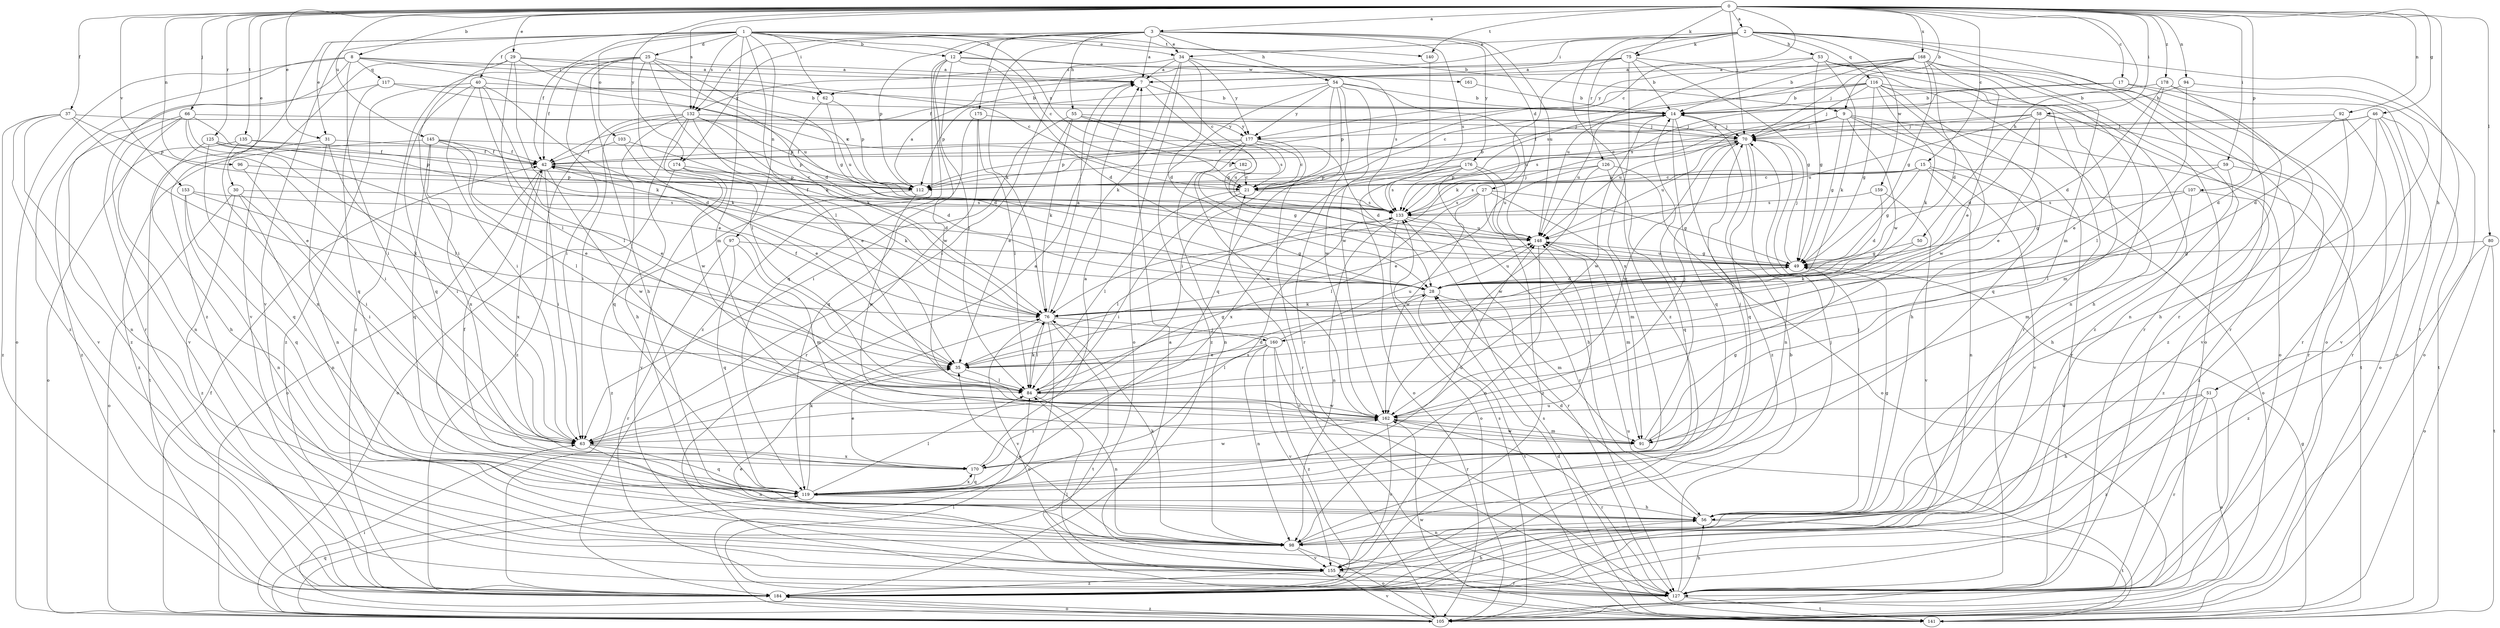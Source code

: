 strict digraph  {
0;
1;
2;
3;
7;
8;
9;
12;
14;
15;
17;
21;
25;
27;
28;
29;
30;
31;
34;
35;
37;
40;
42;
46;
49;
50;
51;
53;
54;
55;
56;
58;
59;
62;
63;
66;
70;
75;
76;
80;
84;
91;
92;
94;
96;
97;
98;
103;
105;
107;
112;
116;
117;
119;
125;
126;
127;
132;
133;
135;
140;
141;
145;
148;
153;
155;
159;
160;
161;
162;
168;
170;
174;
175;
176;
177;
178;
182;
184;
0 -> 2  [label=a];
0 -> 3  [label=a];
0 -> 8  [label=b];
0 -> 9  [label=b];
0 -> 15  [label=c];
0 -> 17  [label=c];
0 -> 21  [label=c];
0 -> 29  [label=e];
0 -> 30  [label=e];
0 -> 31  [label=e];
0 -> 37  [label=f];
0 -> 46  [label=g];
0 -> 50  [label=h];
0 -> 51  [label=h];
0 -> 58  [label=i];
0 -> 59  [label=i];
0 -> 66  [label=j];
0 -> 70  [label=j];
0 -> 75  [label=k];
0 -> 80  [label=l];
0 -> 92  [label=n];
0 -> 94  [label=n];
0 -> 96  [label=n];
0 -> 107  [label=p];
0 -> 125  [label=r];
0 -> 132  [label=s];
0 -> 135  [label=t];
0 -> 140  [label=t];
0 -> 145  [label=u];
0 -> 153  [label=v];
0 -> 168  [label=x];
0 -> 174  [label=y];
0 -> 178  [label=z];
1 -> 9  [label=b];
1 -> 12  [label=b];
1 -> 21  [label=c];
1 -> 25  [label=d];
1 -> 31  [label=e];
1 -> 34  [label=e];
1 -> 40  [label=f];
1 -> 42  [label=f];
1 -> 62  [label=i];
1 -> 84  [label=l];
1 -> 91  [label=m];
1 -> 97  [label=n];
1 -> 103  [label=o];
1 -> 132  [label=s];
1 -> 140  [label=t];
1 -> 155  [label=v];
1 -> 182  [label=z];
1 -> 184  [label=z];
2 -> 34  [label=e];
2 -> 53  [label=h];
2 -> 62  [label=i];
2 -> 75  [label=k];
2 -> 91  [label=m];
2 -> 116  [label=q];
2 -> 126  [label=r];
2 -> 127  [label=r];
2 -> 132  [label=s];
2 -> 141  [label=t];
2 -> 159  [label=w];
2 -> 184  [label=z];
3 -> 7  [label=a];
3 -> 12  [label=b];
3 -> 27  [label=d];
3 -> 34  [label=e];
3 -> 54  [label=h];
3 -> 55  [label=h];
3 -> 76  [label=k];
3 -> 112  [label=p];
3 -> 132  [label=s];
3 -> 133  [label=s];
3 -> 148  [label=u];
3 -> 174  [label=y];
3 -> 175  [label=y];
3 -> 176  [label=y];
7 -> 14  [label=b];
7 -> 49  [label=g];
8 -> 7  [label=a];
8 -> 62  [label=i];
8 -> 63  [label=i];
8 -> 105  [label=o];
8 -> 117  [label=q];
8 -> 127  [label=r];
8 -> 148  [label=u];
8 -> 184  [label=z];
9 -> 49  [label=g];
9 -> 56  [label=h];
9 -> 70  [label=j];
9 -> 127  [label=r];
9 -> 133  [label=s];
9 -> 141  [label=t];
9 -> 148  [label=u];
9 -> 160  [label=w];
12 -> 21  [label=c];
12 -> 28  [label=d];
12 -> 84  [label=l];
12 -> 119  [label=q];
12 -> 161  [label=w];
12 -> 162  [label=w];
12 -> 184  [label=z];
14 -> 70  [label=j];
14 -> 119  [label=q];
14 -> 148  [label=u];
14 -> 162  [label=w];
14 -> 184  [label=z];
15 -> 21  [label=c];
15 -> 49  [label=g];
15 -> 98  [label=n];
15 -> 105  [label=o];
15 -> 112  [label=p];
15 -> 133  [label=s];
15 -> 155  [label=v];
17 -> 14  [label=b];
17 -> 105  [label=o];
17 -> 133  [label=s];
17 -> 184  [label=z];
21 -> 14  [label=b];
21 -> 63  [label=i];
21 -> 84  [label=l];
21 -> 133  [label=s];
25 -> 7  [label=a];
25 -> 28  [label=d];
25 -> 42  [label=f];
25 -> 49  [label=g];
25 -> 56  [label=h];
25 -> 63  [label=i];
25 -> 76  [label=k];
25 -> 84  [label=l];
25 -> 184  [label=z];
27 -> 49  [label=g];
27 -> 84  [label=l];
27 -> 91  [label=m];
27 -> 133  [label=s];
27 -> 162  [label=w];
27 -> 184  [label=z];
28 -> 76  [label=k];
28 -> 91  [label=m];
28 -> 141  [label=t];
28 -> 148  [label=u];
29 -> 7  [label=a];
29 -> 21  [label=c];
29 -> 63  [label=i];
29 -> 76  [label=k];
29 -> 84  [label=l];
29 -> 133  [label=s];
29 -> 155  [label=v];
30 -> 63  [label=i];
30 -> 98  [label=n];
30 -> 105  [label=o];
30 -> 133  [label=s];
30 -> 184  [label=z];
31 -> 42  [label=f];
31 -> 63  [label=i];
31 -> 98  [label=n];
31 -> 141  [label=t];
34 -> 7  [label=a];
34 -> 28  [label=d];
34 -> 63  [label=i];
34 -> 76  [label=k];
34 -> 105  [label=o];
34 -> 133  [label=s];
34 -> 177  [label=y];
35 -> 49  [label=g];
35 -> 84  [label=l];
37 -> 35  [label=e];
37 -> 98  [label=n];
37 -> 112  [label=p];
37 -> 155  [label=v];
37 -> 177  [label=y];
37 -> 184  [label=z];
40 -> 14  [label=b];
40 -> 35  [label=e];
40 -> 63  [label=i];
40 -> 76  [label=k];
40 -> 84  [label=l];
40 -> 119  [label=q];
40 -> 184  [label=z];
42 -> 21  [label=c];
42 -> 28  [label=d];
42 -> 63  [label=i];
42 -> 105  [label=o];
42 -> 162  [label=w];
42 -> 170  [label=x];
46 -> 28  [label=d];
46 -> 42  [label=f];
46 -> 56  [label=h];
46 -> 105  [label=o];
46 -> 141  [label=t];
46 -> 155  [label=v];
46 -> 177  [label=y];
49 -> 28  [label=d];
49 -> 70  [label=j];
49 -> 148  [label=u];
50 -> 49  [label=g];
50 -> 76  [label=k];
51 -> 56  [label=h];
51 -> 105  [label=o];
51 -> 127  [label=r];
51 -> 162  [label=w];
51 -> 184  [label=z];
53 -> 7  [label=a];
53 -> 49  [label=g];
53 -> 76  [label=k];
53 -> 98  [label=n];
53 -> 105  [label=o];
53 -> 127  [label=r];
53 -> 148  [label=u];
53 -> 184  [label=z];
54 -> 14  [label=b];
54 -> 63  [label=i];
54 -> 112  [label=p];
54 -> 119  [label=q];
54 -> 127  [label=r];
54 -> 148  [label=u];
54 -> 162  [label=w];
54 -> 177  [label=y];
54 -> 184  [label=z];
55 -> 35  [label=e];
55 -> 63  [label=i];
55 -> 70  [label=j];
55 -> 76  [label=k];
55 -> 133  [label=s];
55 -> 148  [label=u];
56 -> 28  [label=d];
56 -> 49  [label=g];
56 -> 70  [label=j];
56 -> 98  [label=n];
56 -> 141  [label=t];
58 -> 21  [label=c];
58 -> 28  [label=d];
58 -> 35  [label=e];
58 -> 70  [label=j];
58 -> 91  [label=m];
58 -> 127  [label=r];
58 -> 148  [label=u];
59 -> 21  [label=c];
59 -> 56  [label=h];
59 -> 84  [label=l];
59 -> 184  [label=z];
62 -> 76  [label=k];
62 -> 112  [label=p];
62 -> 148  [label=u];
63 -> 7  [label=a];
63 -> 98  [label=n];
63 -> 119  [label=q];
63 -> 170  [label=x];
66 -> 28  [label=d];
66 -> 63  [label=i];
66 -> 70  [label=j];
66 -> 84  [label=l];
66 -> 98  [label=n];
66 -> 155  [label=v];
66 -> 184  [label=z];
70 -> 42  [label=f];
70 -> 98  [label=n];
70 -> 112  [label=p];
70 -> 119  [label=q];
70 -> 148  [label=u];
70 -> 162  [label=w];
75 -> 7  [label=a];
75 -> 14  [label=b];
75 -> 42  [label=f];
75 -> 49  [label=g];
75 -> 76  [label=k];
75 -> 127  [label=r];
75 -> 170  [label=x];
76 -> 7  [label=a];
76 -> 84  [label=l];
76 -> 105  [label=o];
76 -> 141  [label=t];
76 -> 155  [label=v];
76 -> 160  [label=j];
80 -> 49  [label=g];
80 -> 105  [label=o];
80 -> 141  [label=t];
80 -> 184  [label=z];
84 -> 28  [label=d];
84 -> 76  [label=k];
84 -> 98  [label=n];
84 -> 162  [label=w];
91 -> 14  [label=b];
91 -> 49  [label=g];
91 -> 162  [label=w];
92 -> 28  [label=d];
92 -> 70  [label=j];
92 -> 127  [label=r];
92 -> 155  [label=v];
94 -> 14  [label=b];
94 -> 84  [label=l];
94 -> 105  [label=o];
96 -> 63  [label=i];
96 -> 112  [label=p];
97 -> 49  [label=g];
97 -> 91  [label=m];
97 -> 119  [label=q];
97 -> 127  [label=r];
98 -> 35  [label=e];
98 -> 70  [label=j];
98 -> 76  [label=k];
98 -> 105  [label=o];
98 -> 155  [label=v];
103 -> 28  [label=d];
103 -> 35  [label=e];
103 -> 42  [label=f];
105 -> 21  [label=c];
105 -> 42  [label=f];
105 -> 119  [label=q];
105 -> 133  [label=s];
105 -> 155  [label=v];
105 -> 184  [label=z];
107 -> 49  [label=g];
107 -> 91  [label=m];
107 -> 133  [label=s];
107 -> 184  [label=z];
112 -> 7  [label=a];
112 -> 162  [label=w];
112 -> 184  [label=z];
116 -> 14  [label=b];
116 -> 21  [label=c];
116 -> 49  [label=g];
116 -> 56  [label=h];
116 -> 70  [label=j];
116 -> 76  [label=k];
116 -> 105  [label=o];
116 -> 112  [label=p];
116 -> 119  [label=q];
116 -> 162  [label=w];
117 -> 14  [label=b];
117 -> 21  [label=c];
117 -> 119  [label=q];
117 -> 184  [label=z];
119 -> 42  [label=f];
119 -> 56  [label=h];
119 -> 76  [label=k];
119 -> 84  [label=l];
119 -> 133  [label=s];
119 -> 148  [label=u];
119 -> 170  [label=x];
125 -> 35  [label=e];
125 -> 42  [label=f];
125 -> 56  [label=h];
125 -> 112  [label=p];
125 -> 119  [label=q];
126 -> 35  [label=e];
126 -> 105  [label=o];
126 -> 112  [label=p];
126 -> 119  [label=q];
126 -> 162  [label=w];
127 -> 7  [label=a];
127 -> 14  [label=b];
127 -> 56  [label=h];
127 -> 84  [label=l];
127 -> 141  [label=t];
132 -> 28  [label=d];
132 -> 35  [label=e];
132 -> 56  [label=h];
132 -> 63  [label=i];
132 -> 112  [label=p];
132 -> 119  [label=q];
132 -> 162  [label=w];
132 -> 177  [label=y];
132 -> 184  [label=z];
133 -> 42  [label=f];
133 -> 70  [label=j];
133 -> 84  [label=l];
133 -> 98  [label=n];
133 -> 105  [label=o];
133 -> 127  [label=r];
133 -> 148  [label=u];
135 -> 42  [label=f];
135 -> 105  [label=o];
135 -> 112  [label=p];
135 -> 170  [label=x];
140 -> 162  [label=w];
141 -> 28  [label=d];
141 -> 49  [label=g];
141 -> 63  [label=i];
141 -> 84  [label=l];
141 -> 133  [label=s];
141 -> 148  [label=u];
141 -> 162  [label=w];
145 -> 35  [label=e];
145 -> 42  [label=f];
145 -> 84  [label=l];
145 -> 112  [label=p];
145 -> 119  [label=q];
145 -> 170  [label=x];
145 -> 184  [label=z];
148 -> 49  [label=g];
148 -> 91  [label=m];
148 -> 98  [label=n];
153 -> 76  [label=k];
153 -> 98  [label=n];
153 -> 119  [label=q];
153 -> 133  [label=s];
155 -> 35  [label=e];
155 -> 127  [label=r];
155 -> 148  [label=u];
155 -> 184  [label=z];
159 -> 28  [label=d];
159 -> 133  [label=s];
159 -> 155  [label=v];
160 -> 35  [label=e];
160 -> 42  [label=f];
160 -> 84  [label=l];
160 -> 98  [label=n];
160 -> 127  [label=r];
160 -> 148  [label=u];
160 -> 155  [label=v];
160 -> 184  [label=z];
161 -> 14  [label=b];
162 -> 63  [label=i];
162 -> 70  [label=j];
162 -> 91  [label=m];
162 -> 127  [label=r];
162 -> 155  [label=v];
168 -> 7  [label=a];
168 -> 14  [label=b];
168 -> 28  [label=d];
168 -> 35  [label=e];
168 -> 49  [label=g];
168 -> 70  [label=j];
168 -> 105  [label=o];
168 -> 127  [label=r];
168 -> 133  [label=s];
168 -> 177  [label=y];
170 -> 7  [label=a];
170 -> 35  [label=e];
170 -> 70  [label=j];
170 -> 119  [label=q];
170 -> 162  [label=w];
174 -> 76  [label=k];
174 -> 105  [label=o];
174 -> 112  [label=p];
174 -> 155  [label=v];
175 -> 70  [label=j];
175 -> 84  [label=l];
175 -> 119  [label=q];
175 -> 127  [label=r];
176 -> 56  [label=h];
176 -> 105  [label=o];
176 -> 112  [label=p];
176 -> 127  [label=r];
176 -> 133  [label=s];
176 -> 148  [label=u];
176 -> 170  [label=x];
177 -> 21  [label=c];
177 -> 28  [label=d];
177 -> 42  [label=f];
177 -> 98  [label=n];
177 -> 112  [label=p];
177 -> 127  [label=r];
177 -> 162  [label=w];
178 -> 14  [label=b];
178 -> 28  [label=d];
178 -> 35  [label=e];
178 -> 98  [label=n];
178 -> 127  [label=r];
182 -> 21  [label=c];
182 -> 49  [label=g];
184 -> 56  [label=h];
184 -> 105  [label=o];
}
